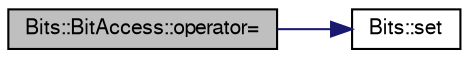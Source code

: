 digraph G
{
  bgcolor="transparent";
  edge [fontname="FreeSans",fontsize="10",labelfontname="FreeSans",labelfontsize="10"];
  node [fontname="FreeSans",fontsize="10",shape=record];
  rankdir=LR;
  Node1 [label="Bits::BitAccess::operator=",height=0.2,width=0.4,color="black", fillcolor="grey75", style="filled" fontcolor="black"];
  Node1 -> Node2 [color="midnightblue",fontsize="10",style="solid",fontname="FreeSans"];
  Node2 [label="Bits::set",height=0.2,width=0.4,color="black",URL="$structBits.html#acf95604d2958eff4c9db5f2c8f675c53",tooltip="sets the value of the n-th bit"];
}
